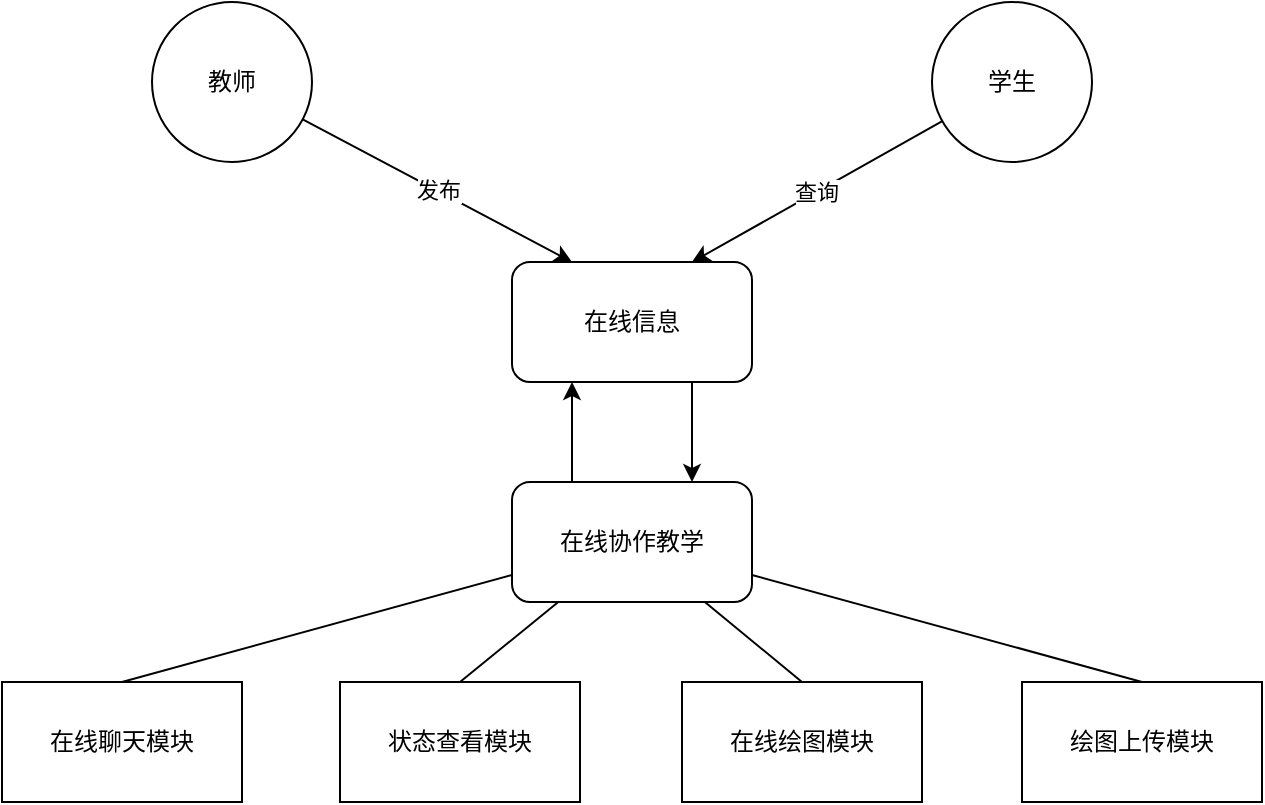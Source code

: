 <mxfile version="17.1.5" type="github">
  <diagram id="vahYMMVl_uVIBJJLvTep" name="Page-1">
    <mxGraphModel dx="1422" dy="3092" grid="1" gridSize="10" guides="1" tooltips="1" connect="1" arrows="1" fold="1" page="1" pageScale="1" pageWidth="827" pageHeight="1169" math="0" shadow="0">
      <root>
        <mxCell id="0" />
        <mxCell id="1" parent="0" />
        <mxCell id="osAo5ENFZ_8Ub0HUP16J-10" style="edgeStyle=none;rounded=0;orthogonalLoop=1;jettySize=auto;html=1;exitX=0.25;exitY=0;exitDx=0;exitDy=0;entryX=0.25;entryY=1;entryDx=0;entryDy=0;" edge="1" parent="1" source="osAo5ENFZ_8Ub0HUP16J-1" target="osAo5ENFZ_8Ub0HUP16J-4">
          <mxGeometry relative="1" as="geometry" />
        </mxCell>
        <mxCell id="osAo5ENFZ_8Ub0HUP16J-16" style="edgeStyle=none;rounded=0;orthogonalLoop=1;jettySize=auto;html=1;entryX=0.5;entryY=0;entryDx=0;entryDy=0;endArrow=none;endFill=0;" edge="1" parent="1" source="osAo5ENFZ_8Ub0HUP16J-1" target="osAo5ENFZ_8Ub0HUP16J-12">
          <mxGeometry relative="1" as="geometry" />
        </mxCell>
        <mxCell id="osAo5ENFZ_8Ub0HUP16J-17" style="edgeStyle=none;rounded=0;orthogonalLoop=1;jettySize=auto;html=1;entryX=0.5;entryY=0;entryDx=0;entryDy=0;endArrow=none;endFill=0;" edge="1" parent="1" source="osAo5ENFZ_8Ub0HUP16J-1" target="osAo5ENFZ_8Ub0HUP16J-13">
          <mxGeometry relative="1" as="geometry" />
        </mxCell>
        <mxCell id="osAo5ENFZ_8Ub0HUP16J-18" style="edgeStyle=none;rounded=0;orthogonalLoop=1;jettySize=auto;html=1;entryX=0.5;entryY=0;entryDx=0;entryDy=0;endArrow=none;endFill=0;" edge="1" parent="1" source="osAo5ENFZ_8Ub0HUP16J-1" target="osAo5ENFZ_8Ub0HUP16J-14">
          <mxGeometry relative="1" as="geometry" />
        </mxCell>
        <mxCell id="osAo5ENFZ_8Ub0HUP16J-19" style="edgeStyle=none;rounded=0;orthogonalLoop=1;jettySize=auto;html=1;entryX=0.5;entryY=0;entryDx=0;entryDy=0;endArrow=none;endFill=0;" edge="1" parent="1" source="osAo5ENFZ_8Ub0HUP16J-1" target="osAo5ENFZ_8Ub0HUP16J-15">
          <mxGeometry relative="1" as="geometry" />
        </mxCell>
        <mxCell id="osAo5ENFZ_8Ub0HUP16J-1" value="在线协作教学" style="rounded=1;whiteSpace=wrap;html=1;" vertex="1" parent="1">
          <mxGeometry x="255" y="-2098" width="120" height="60" as="geometry" />
        </mxCell>
        <mxCell id="osAo5ENFZ_8Ub0HUP16J-11" style="edgeStyle=none;rounded=0;orthogonalLoop=1;jettySize=auto;html=1;exitX=0.75;exitY=1;exitDx=0;exitDy=0;entryX=0.75;entryY=0;entryDx=0;entryDy=0;" edge="1" parent="1" source="osAo5ENFZ_8Ub0HUP16J-4" target="osAo5ENFZ_8Ub0HUP16J-1">
          <mxGeometry relative="1" as="geometry" />
        </mxCell>
        <mxCell id="osAo5ENFZ_8Ub0HUP16J-4" value="在线信息" style="rounded=1;whiteSpace=wrap;html=1;" vertex="1" parent="1">
          <mxGeometry x="255" y="-2208" width="120" height="60" as="geometry" />
        </mxCell>
        <mxCell id="osAo5ENFZ_8Ub0HUP16J-8" value="发布" style="rounded=1;orthogonalLoop=1;jettySize=auto;html=1;entryX=0.25;entryY=0;entryDx=0;entryDy=0;" edge="1" parent="1" source="osAo5ENFZ_8Ub0HUP16J-5" target="osAo5ENFZ_8Ub0HUP16J-4">
          <mxGeometry relative="1" as="geometry" />
        </mxCell>
        <mxCell id="osAo5ENFZ_8Ub0HUP16J-5" value="教师" style="ellipse;whiteSpace=wrap;html=1;aspect=fixed;" vertex="1" parent="1">
          <mxGeometry x="75" y="-2338" width="80" height="80" as="geometry" />
        </mxCell>
        <mxCell id="osAo5ENFZ_8Ub0HUP16J-9" value="查询" style="rounded=0;orthogonalLoop=1;jettySize=auto;html=1;entryX=0.75;entryY=0;entryDx=0;entryDy=0;" edge="1" parent="1" source="osAo5ENFZ_8Ub0HUP16J-6" target="osAo5ENFZ_8Ub0HUP16J-4">
          <mxGeometry relative="1" as="geometry" />
        </mxCell>
        <mxCell id="osAo5ENFZ_8Ub0HUP16J-6" value="学生" style="ellipse;whiteSpace=wrap;html=1;aspect=fixed;gradientColor=none;" vertex="1" parent="1">
          <mxGeometry x="465" y="-2338" width="80" height="80" as="geometry" />
        </mxCell>
        <mxCell id="osAo5ENFZ_8Ub0HUP16J-12" value="在线聊天模块" style="rounded=0;whiteSpace=wrap;html=1;gradientColor=none;" vertex="1" parent="1">
          <mxGeometry y="-1998" width="120" height="60" as="geometry" />
        </mxCell>
        <mxCell id="osAo5ENFZ_8Ub0HUP16J-13" value="状态查看模块" style="rounded=0;whiteSpace=wrap;html=1;gradientColor=none;" vertex="1" parent="1">
          <mxGeometry x="169" y="-1998" width="120" height="60" as="geometry" />
        </mxCell>
        <mxCell id="osAo5ENFZ_8Ub0HUP16J-14" value="在线绘图模块" style="rounded=0;whiteSpace=wrap;html=1;gradientColor=none;" vertex="1" parent="1">
          <mxGeometry x="340" y="-1998" width="120" height="60" as="geometry" />
        </mxCell>
        <mxCell id="osAo5ENFZ_8Ub0HUP16J-15" value="绘图上传模块" style="rounded=0;whiteSpace=wrap;html=1;gradientColor=none;" vertex="1" parent="1">
          <mxGeometry x="510" y="-1998" width="120" height="60" as="geometry" />
        </mxCell>
      </root>
    </mxGraphModel>
  </diagram>
</mxfile>
